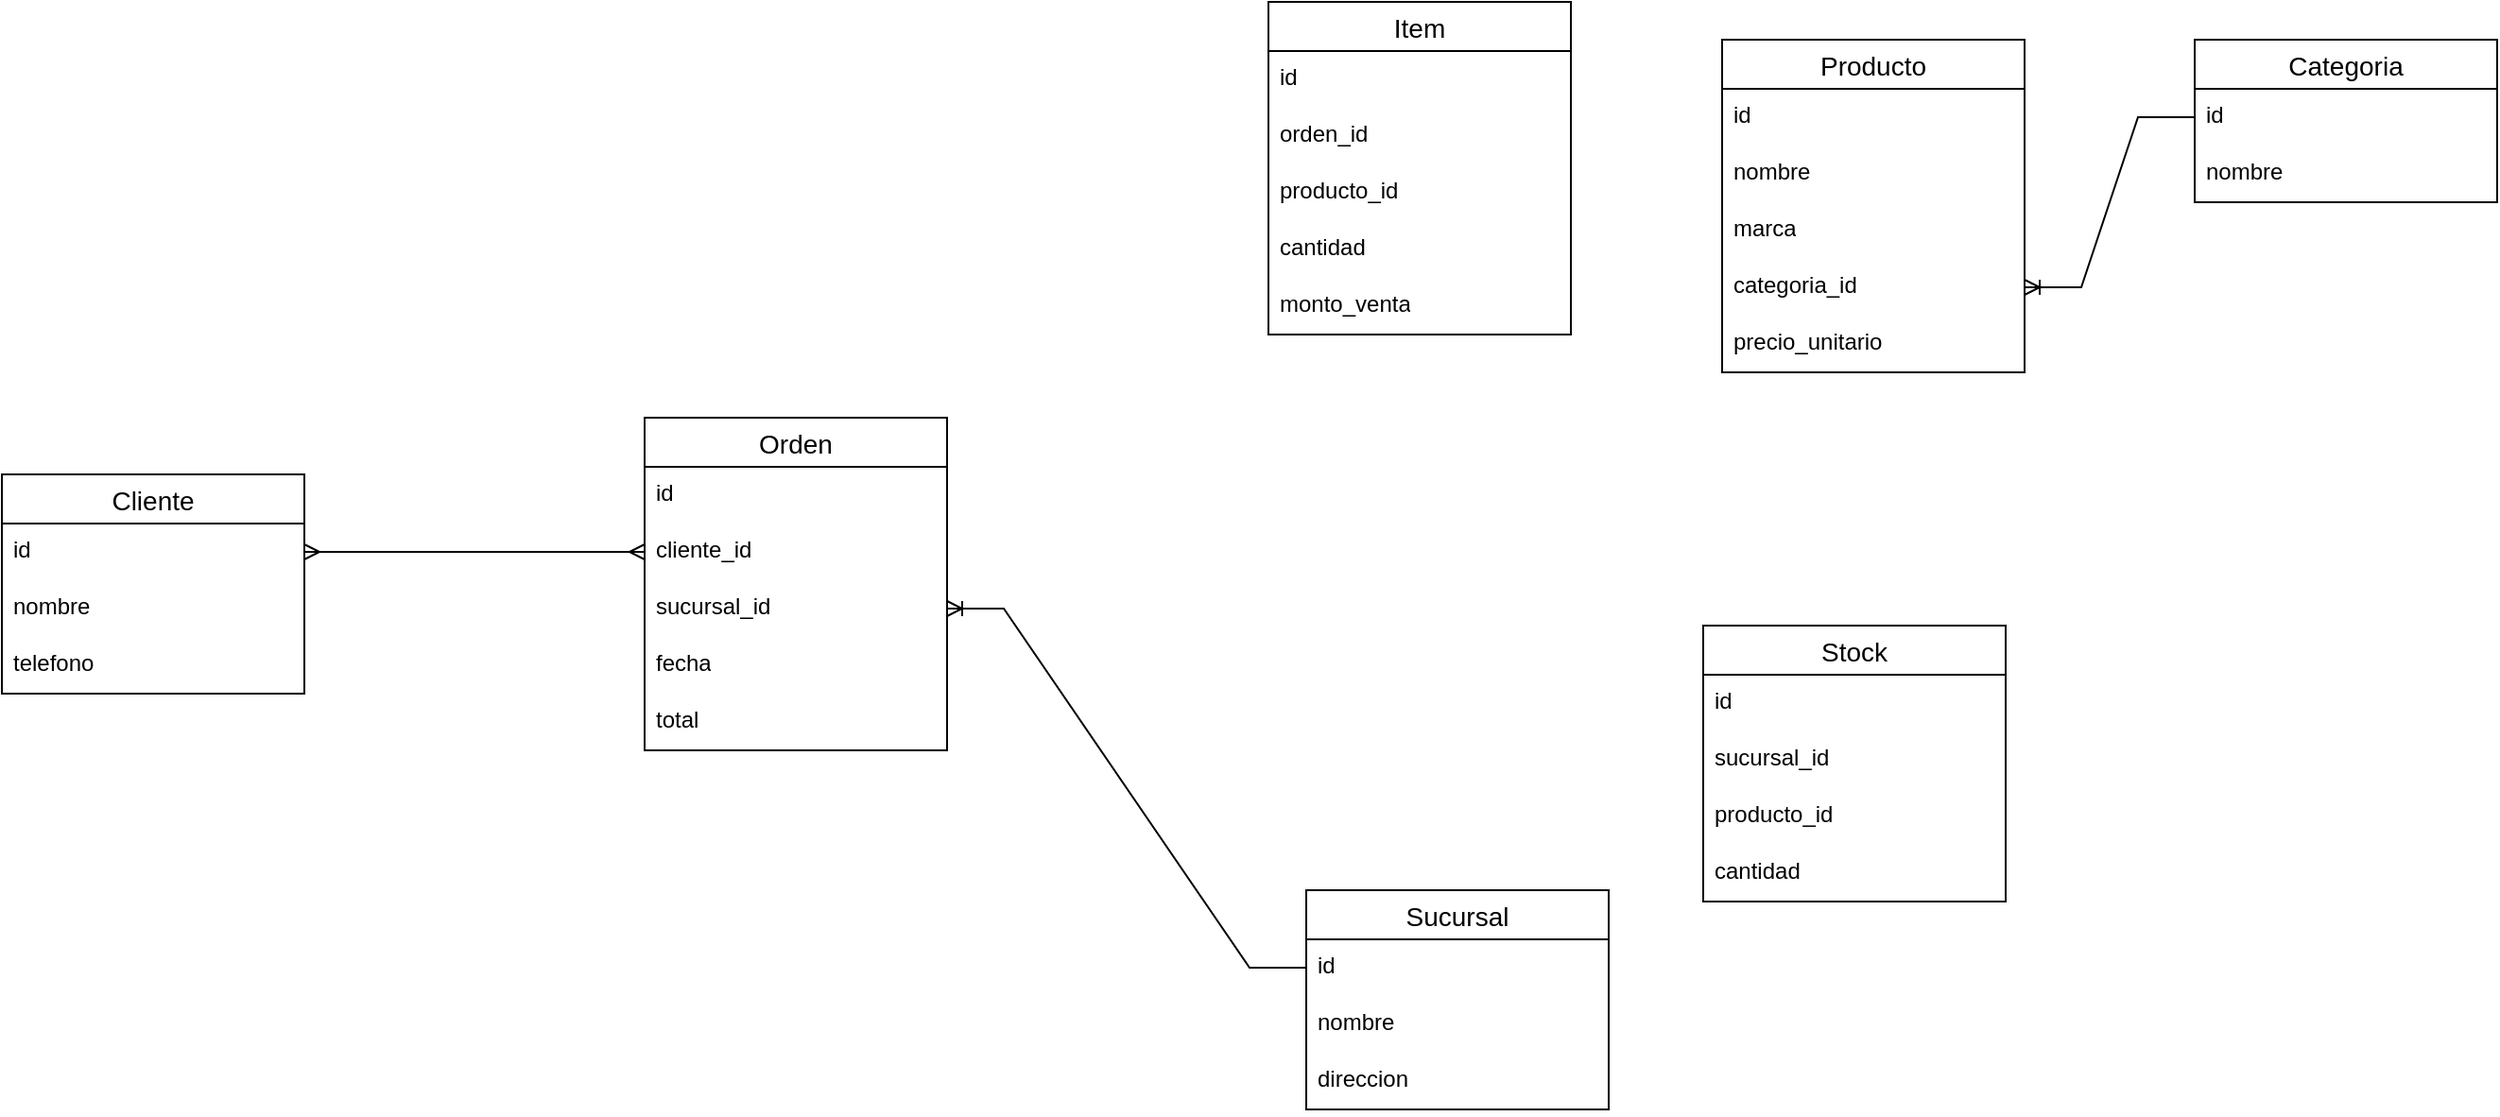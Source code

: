 <mxfile version="22.1.7" type="github">
  <diagram name="Página-1" id="drYW_3_aDwHVl11ylqww">
    <mxGraphModel dx="2021" dy="1889" grid="1" gridSize="10" guides="1" tooltips="1" connect="1" arrows="1" fold="1" page="1" pageScale="1" pageWidth="827" pageHeight="1169" math="0" shadow="0">
      <root>
        <mxCell id="0" />
        <mxCell id="1" parent="0" />
        <mxCell id="BJMjyCSRpUZlBx-Y2ab1-14" value="Categoria" style="swimlane;fontStyle=0;childLayout=stackLayout;horizontal=1;startSize=26;horizontalStack=0;resizeParent=1;resizeParentMax=0;resizeLast=0;collapsible=1;marginBottom=0;align=center;fontSize=14;" parent="1" vertex="1">
          <mxGeometry x="950" y="-80" width="160" height="86" as="geometry" />
        </mxCell>
        <mxCell id="BJMjyCSRpUZlBx-Y2ab1-15" value="id" style="text;strokeColor=none;fillColor=none;spacingLeft=4;spacingRight=4;overflow=hidden;rotatable=0;points=[[0,0.5],[1,0.5]];portConstraint=eastwest;fontSize=12;whiteSpace=wrap;html=1;" parent="BJMjyCSRpUZlBx-Y2ab1-14" vertex="1">
          <mxGeometry y="26" width="160" height="30" as="geometry" />
        </mxCell>
        <mxCell id="BJMjyCSRpUZlBx-Y2ab1-16" value="nombre" style="text;strokeColor=none;fillColor=none;spacingLeft=4;spacingRight=4;overflow=hidden;rotatable=0;points=[[0,0.5],[1,0.5]];portConstraint=eastwest;fontSize=12;whiteSpace=wrap;html=1;" parent="BJMjyCSRpUZlBx-Y2ab1-14" vertex="1">
          <mxGeometry y="56" width="160" height="30" as="geometry" />
        </mxCell>
        <mxCell id="BJMjyCSRpUZlBx-Y2ab1-18" value="Producto" style="swimlane;fontStyle=0;childLayout=stackLayout;horizontal=1;startSize=26;horizontalStack=0;resizeParent=1;resizeParentMax=0;resizeLast=0;collapsible=1;marginBottom=0;align=center;fontSize=14;" parent="1" vertex="1">
          <mxGeometry x="700" y="-80" width="160" height="176" as="geometry" />
        </mxCell>
        <mxCell id="BJMjyCSRpUZlBx-Y2ab1-19" value="id" style="text;strokeColor=none;fillColor=none;spacingLeft=4;spacingRight=4;overflow=hidden;rotatable=0;points=[[0,0.5],[1,0.5]];portConstraint=eastwest;fontSize=12;whiteSpace=wrap;html=1;" parent="BJMjyCSRpUZlBx-Y2ab1-18" vertex="1">
          <mxGeometry y="26" width="160" height="30" as="geometry" />
        </mxCell>
        <mxCell id="BJMjyCSRpUZlBx-Y2ab1-20" value="nombre" style="text;strokeColor=none;fillColor=none;spacingLeft=4;spacingRight=4;overflow=hidden;rotatable=0;points=[[0,0.5],[1,0.5]];portConstraint=eastwest;fontSize=12;whiteSpace=wrap;html=1;" parent="BJMjyCSRpUZlBx-Y2ab1-18" vertex="1">
          <mxGeometry y="56" width="160" height="30" as="geometry" />
        </mxCell>
        <mxCell id="BJMjyCSRpUZlBx-Y2ab1-21" value="marca" style="text;strokeColor=none;fillColor=none;spacingLeft=4;spacingRight=4;overflow=hidden;rotatable=0;points=[[0,0.5],[1,0.5]];portConstraint=eastwest;fontSize=12;whiteSpace=wrap;html=1;" parent="BJMjyCSRpUZlBx-Y2ab1-18" vertex="1">
          <mxGeometry y="86" width="160" height="30" as="geometry" />
        </mxCell>
        <mxCell id="BJMjyCSRpUZlBx-Y2ab1-23" value="categoria_id" style="text;strokeColor=none;fillColor=none;spacingLeft=4;spacingRight=4;overflow=hidden;rotatable=0;points=[[0,0.5],[1,0.5]];portConstraint=eastwest;fontSize=12;whiteSpace=wrap;html=1;" parent="BJMjyCSRpUZlBx-Y2ab1-18" vertex="1">
          <mxGeometry y="116" width="160" height="30" as="geometry" />
        </mxCell>
        <mxCell id="BJMjyCSRpUZlBx-Y2ab1-22" value="precio_unitario" style="text;strokeColor=none;fillColor=none;spacingLeft=4;spacingRight=4;overflow=hidden;rotatable=0;points=[[0,0.5],[1,0.5]];portConstraint=eastwest;fontSize=12;whiteSpace=wrap;html=1;" parent="BJMjyCSRpUZlBx-Y2ab1-18" vertex="1">
          <mxGeometry y="146" width="160" height="30" as="geometry" />
        </mxCell>
        <mxCell id="BJMjyCSRpUZlBx-Y2ab1-24" value="Sucursal" style="swimlane;fontStyle=0;childLayout=stackLayout;horizontal=1;startSize=26;horizontalStack=0;resizeParent=1;resizeParentMax=0;resizeLast=0;collapsible=1;marginBottom=0;align=center;fontSize=14;" parent="1" vertex="1">
          <mxGeometry x="480" y="370" width="160" height="116" as="geometry" />
        </mxCell>
        <mxCell id="BJMjyCSRpUZlBx-Y2ab1-25" value="id" style="text;strokeColor=none;fillColor=none;spacingLeft=4;spacingRight=4;overflow=hidden;rotatable=0;points=[[0,0.5],[1,0.5]];portConstraint=eastwest;fontSize=12;whiteSpace=wrap;html=1;" parent="BJMjyCSRpUZlBx-Y2ab1-24" vertex="1">
          <mxGeometry y="26" width="160" height="30" as="geometry" />
        </mxCell>
        <mxCell id="BJMjyCSRpUZlBx-Y2ab1-26" value="nombre" style="text;strokeColor=none;fillColor=none;spacingLeft=4;spacingRight=4;overflow=hidden;rotatable=0;points=[[0,0.5],[1,0.5]];portConstraint=eastwest;fontSize=12;whiteSpace=wrap;html=1;" parent="BJMjyCSRpUZlBx-Y2ab1-24" vertex="1">
          <mxGeometry y="56" width="160" height="30" as="geometry" />
        </mxCell>
        <mxCell id="BJMjyCSRpUZlBx-Y2ab1-27" value="direccion" style="text;strokeColor=none;fillColor=none;spacingLeft=4;spacingRight=4;overflow=hidden;rotatable=0;points=[[0,0.5],[1,0.5]];portConstraint=eastwest;fontSize=12;whiteSpace=wrap;html=1;" parent="BJMjyCSRpUZlBx-Y2ab1-24" vertex="1">
          <mxGeometry y="86" width="160" height="30" as="geometry" />
        </mxCell>
        <mxCell id="BJMjyCSRpUZlBx-Y2ab1-28" value="Stock" style="swimlane;fontStyle=0;childLayout=stackLayout;horizontal=1;startSize=26;horizontalStack=0;resizeParent=1;resizeParentMax=0;resizeLast=0;collapsible=1;marginBottom=0;align=center;fontSize=14;" parent="1" vertex="1">
          <mxGeometry x="690" y="230" width="160" height="146" as="geometry" />
        </mxCell>
        <mxCell id="BJMjyCSRpUZlBx-Y2ab1-29" value="id" style="text;strokeColor=none;fillColor=none;spacingLeft=4;spacingRight=4;overflow=hidden;rotatable=0;points=[[0,0.5],[1,0.5]];portConstraint=eastwest;fontSize=12;whiteSpace=wrap;html=1;" parent="BJMjyCSRpUZlBx-Y2ab1-28" vertex="1">
          <mxGeometry y="26" width="160" height="30" as="geometry" />
        </mxCell>
        <mxCell id="BJMjyCSRpUZlBx-Y2ab1-30" value="sucursal_id" style="text;strokeColor=none;fillColor=none;spacingLeft=4;spacingRight=4;overflow=hidden;rotatable=0;points=[[0,0.5],[1,0.5]];portConstraint=eastwest;fontSize=12;whiteSpace=wrap;html=1;" parent="BJMjyCSRpUZlBx-Y2ab1-28" vertex="1">
          <mxGeometry y="56" width="160" height="30" as="geometry" />
        </mxCell>
        <mxCell id="BJMjyCSRpUZlBx-Y2ab1-31" value="producto_id" style="text;strokeColor=none;fillColor=none;spacingLeft=4;spacingRight=4;overflow=hidden;rotatable=0;points=[[0,0.5],[1,0.5]];portConstraint=eastwest;fontSize=12;whiteSpace=wrap;html=1;" parent="BJMjyCSRpUZlBx-Y2ab1-28" vertex="1">
          <mxGeometry y="86" width="160" height="30" as="geometry" />
        </mxCell>
        <mxCell id="BJMjyCSRpUZlBx-Y2ab1-32" value="cantidad" style="text;strokeColor=none;fillColor=none;spacingLeft=4;spacingRight=4;overflow=hidden;rotatable=0;points=[[0,0.5],[1,0.5]];portConstraint=eastwest;fontSize=12;whiteSpace=wrap;html=1;" parent="BJMjyCSRpUZlBx-Y2ab1-28" vertex="1">
          <mxGeometry y="116" width="160" height="30" as="geometry" />
        </mxCell>
        <mxCell id="BJMjyCSRpUZlBx-Y2ab1-34" value="Cliente" style="swimlane;fontStyle=0;childLayout=stackLayout;horizontal=1;startSize=26;horizontalStack=0;resizeParent=1;resizeParentMax=0;resizeLast=0;collapsible=1;marginBottom=0;align=center;fontSize=14;" parent="1" vertex="1">
          <mxGeometry x="-210" y="150" width="160" height="116" as="geometry" />
        </mxCell>
        <mxCell id="BJMjyCSRpUZlBx-Y2ab1-35" value="id" style="text;strokeColor=none;fillColor=none;spacingLeft=4;spacingRight=4;overflow=hidden;rotatable=0;points=[[0,0.5],[1,0.5]];portConstraint=eastwest;fontSize=12;whiteSpace=wrap;html=1;" parent="BJMjyCSRpUZlBx-Y2ab1-34" vertex="1">
          <mxGeometry y="26" width="160" height="30" as="geometry" />
        </mxCell>
        <mxCell id="BJMjyCSRpUZlBx-Y2ab1-36" value="nombre" style="text;strokeColor=none;fillColor=none;spacingLeft=4;spacingRight=4;overflow=hidden;rotatable=0;points=[[0,0.5],[1,0.5]];portConstraint=eastwest;fontSize=12;whiteSpace=wrap;html=1;" parent="BJMjyCSRpUZlBx-Y2ab1-34" vertex="1">
          <mxGeometry y="56" width="160" height="30" as="geometry" />
        </mxCell>
        <mxCell id="BJMjyCSRpUZlBx-Y2ab1-37" value="telefono" style="text;strokeColor=none;fillColor=none;spacingLeft=4;spacingRight=4;overflow=hidden;rotatable=0;points=[[0,0.5],[1,0.5]];portConstraint=eastwest;fontSize=12;whiteSpace=wrap;html=1;" parent="BJMjyCSRpUZlBx-Y2ab1-34" vertex="1">
          <mxGeometry y="86" width="160" height="30" as="geometry" />
        </mxCell>
        <mxCell id="BJMjyCSRpUZlBx-Y2ab1-38" value="Orden" style="swimlane;fontStyle=0;childLayout=stackLayout;horizontal=1;startSize=26;horizontalStack=0;resizeParent=1;resizeParentMax=0;resizeLast=0;collapsible=1;marginBottom=0;align=center;fontSize=14;" parent="1" vertex="1">
          <mxGeometry x="130" y="120" width="160" height="176" as="geometry" />
        </mxCell>
        <mxCell id="BJMjyCSRpUZlBx-Y2ab1-39" value="id" style="text;strokeColor=none;fillColor=none;spacingLeft=4;spacingRight=4;overflow=hidden;rotatable=0;points=[[0,0.5],[1,0.5]];portConstraint=eastwest;fontSize=12;whiteSpace=wrap;html=1;" parent="BJMjyCSRpUZlBx-Y2ab1-38" vertex="1">
          <mxGeometry y="26" width="160" height="30" as="geometry" />
        </mxCell>
        <mxCell id="BJMjyCSRpUZlBx-Y2ab1-40" value="cliente_id" style="text;strokeColor=none;fillColor=none;spacingLeft=4;spacingRight=4;overflow=hidden;rotatable=0;points=[[0,0.5],[1,0.5]];portConstraint=eastwest;fontSize=12;whiteSpace=wrap;html=1;" parent="BJMjyCSRpUZlBx-Y2ab1-38" vertex="1">
          <mxGeometry y="56" width="160" height="30" as="geometry" />
        </mxCell>
        <mxCell id="BJMjyCSRpUZlBx-Y2ab1-41" value="sucursal_id" style="text;strokeColor=none;fillColor=none;spacingLeft=4;spacingRight=4;overflow=hidden;rotatable=0;points=[[0,0.5],[1,0.5]];portConstraint=eastwest;fontSize=12;whiteSpace=wrap;html=1;" parent="BJMjyCSRpUZlBx-Y2ab1-38" vertex="1">
          <mxGeometry y="86" width="160" height="30" as="geometry" />
        </mxCell>
        <mxCell id="BJMjyCSRpUZlBx-Y2ab1-43" value="fecha" style="text;strokeColor=none;fillColor=none;spacingLeft=4;spacingRight=4;overflow=hidden;rotatable=0;points=[[0,0.5],[1,0.5]];portConstraint=eastwest;fontSize=12;whiteSpace=wrap;html=1;" parent="BJMjyCSRpUZlBx-Y2ab1-38" vertex="1">
          <mxGeometry y="116" width="160" height="30" as="geometry" />
        </mxCell>
        <mxCell id="BJMjyCSRpUZlBx-Y2ab1-42" value="total" style="text;strokeColor=none;fillColor=none;spacingLeft=4;spacingRight=4;overflow=hidden;rotatable=0;points=[[0,0.5],[1,0.5]];portConstraint=eastwest;fontSize=12;whiteSpace=wrap;html=1;" parent="BJMjyCSRpUZlBx-Y2ab1-38" vertex="1">
          <mxGeometry y="146" width="160" height="30" as="geometry" />
        </mxCell>
        <mxCell id="BJMjyCSRpUZlBx-Y2ab1-44" value="Item" style="swimlane;fontStyle=0;childLayout=stackLayout;horizontal=1;startSize=26;horizontalStack=0;resizeParent=1;resizeParentMax=0;resizeLast=0;collapsible=1;marginBottom=0;align=center;fontSize=14;" parent="1" vertex="1">
          <mxGeometry x="460" y="-100" width="160" height="176" as="geometry" />
        </mxCell>
        <mxCell id="BJMjyCSRpUZlBx-Y2ab1-45" value="id" style="text;strokeColor=none;fillColor=none;spacingLeft=4;spacingRight=4;overflow=hidden;rotatable=0;points=[[0,0.5],[1,0.5]];portConstraint=eastwest;fontSize=12;whiteSpace=wrap;html=1;" parent="BJMjyCSRpUZlBx-Y2ab1-44" vertex="1">
          <mxGeometry y="26" width="160" height="30" as="geometry" />
        </mxCell>
        <mxCell id="BJMjyCSRpUZlBx-Y2ab1-46" value="orden_id" style="text;strokeColor=none;fillColor=none;spacingLeft=4;spacingRight=4;overflow=hidden;rotatable=0;points=[[0,0.5],[1,0.5]];portConstraint=eastwest;fontSize=12;whiteSpace=wrap;html=1;" parent="BJMjyCSRpUZlBx-Y2ab1-44" vertex="1">
          <mxGeometry y="56" width="160" height="30" as="geometry" />
        </mxCell>
        <mxCell id="BJMjyCSRpUZlBx-Y2ab1-47" value="producto_id" style="text;strokeColor=none;fillColor=none;spacingLeft=4;spacingRight=4;overflow=hidden;rotatable=0;points=[[0,0.5],[1,0.5]];portConstraint=eastwest;fontSize=12;whiteSpace=wrap;html=1;" parent="BJMjyCSRpUZlBx-Y2ab1-44" vertex="1">
          <mxGeometry y="86" width="160" height="30" as="geometry" />
        </mxCell>
        <mxCell id="BJMjyCSRpUZlBx-Y2ab1-49" value="cantidad" style="text;strokeColor=none;fillColor=none;spacingLeft=4;spacingRight=4;overflow=hidden;rotatable=0;points=[[0,0.5],[1,0.5]];portConstraint=eastwest;fontSize=12;whiteSpace=wrap;html=1;" parent="BJMjyCSRpUZlBx-Y2ab1-44" vertex="1">
          <mxGeometry y="116" width="160" height="30" as="geometry" />
        </mxCell>
        <mxCell id="BJMjyCSRpUZlBx-Y2ab1-48" value="monto_venta" style="text;strokeColor=none;fillColor=none;spacingLeft=4;spacingRight=4;overflow=hidden;rotatable=0;points=[[0,0.5],[1,0.5]];portConstraint=eastwest;fontSize=12;whiteSpace=wrap;html=1;" parent="BJMjyCSRpUZlBx-Y2ab1-44" vertex="1">
          <mxGeometry y="146" width="160" height="30" as="geometry" />
        </mxCell>
        <mxCell id="_CDqv9nD8nepPKu5kX55-1" value="" style="edgeStyle=entityRelationEdgeStyle;fontSize=12;html=1;endArrow=ERmany;startArrow=ERmany;rounded=0;" edge="1" parent="1" source="BJMjyCSRpUZlBx-Y2ab1-35" target="BJMjyCSRpUZlBx-Y2ab1-40">
          <mxGeometry width="100" height="100" relative="1" as="geometry">
            <mxPoint x="230" y="310" as="sourcePoint" />
            <mxPoint x="330" y="210" as="targetPoint" />
            <Array as="points">
              <mxPoint x="170" y="51" />
            </Array>
          </mxGeometry>
        </mxCell>
        <mxCell id="_CDqv9nD8nepPKu5kX55-2" value="" style="edgeStyle=entityRelationEdgeStyle;fontSize=12;html=1;endArrow=ERoneToMany;rounded=0;exitX=0;exitY=0.5;exitDx=0;exitDy=0;entryX=1;entryY=0.5;entryDx=0;entryDy=0;" edge="1" parent="1" source="BJMjyCSRpUZlBx-Y2ab1-15" target="BJMjyCSRpUZlBx-Y2ab1-23">
          <mxGeometry width="100" height="100" relative="1" as="geometry">
            <mxPoint x="870" y="-110" as="sourcePoint" />
            <mxPoint x="970" y="-210" as="targetPoint" />
          </mxGeometry>
        </mxCell>
        <mxCell id="_CDqv9nD8nepPKu5kX55-3" value="" style="edgeStyle=entityRelationEdgeStyle;fontSize=12;html=1;endArrow=ERoneToMany;rounded=0;entryX=1;entryY=0.5;entryDx=0;entryDy=0;" edge="1" parent="1" source="BJMjyCSRpUZlBx-Y2ab1-25" target="BJMjyCSRpUZlBx-Y2ab1-41">
          <mxGeometry width="100" height="100" relative="1" as="geometry">
            <mxPoint x="460" y="210" as="sourcePoint" />
            <mxPoint x="330" y="230" as="targetPoint" />
            <Array as="points">
              <mxPoint x="480" y="308" />
            </Array>
          </mxGeometry>
        </mxCell>
      </root>
    </mxGraphModel>
  </diagram>
</mxfile>
